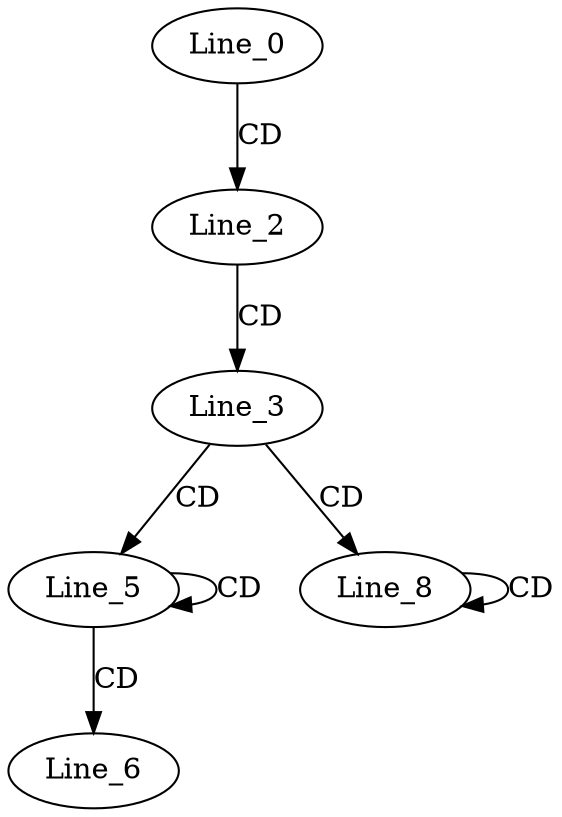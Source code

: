 digraph G {
  Line_0;
  Line_2;
  Line_3;
  Line_5;
  Line_5;
  Line_5;
  Line_6;
  Line_8;
  Line_8;
  Line_0 -> Line_2 [ label="CD" ];
  Line_2 -> Line_3 [ label="CD" ];
  Line_3 -> Line_5 [ label="CD" ];
  Line_5 -> Line_5 [ label="CD" ];
  Line_5 -> Line_6 [ label="CD" ];
  Line_3 -> Line_8 [ label="CD" ];
  Line_8 -> Line_8 [ label="CD" ];
}
